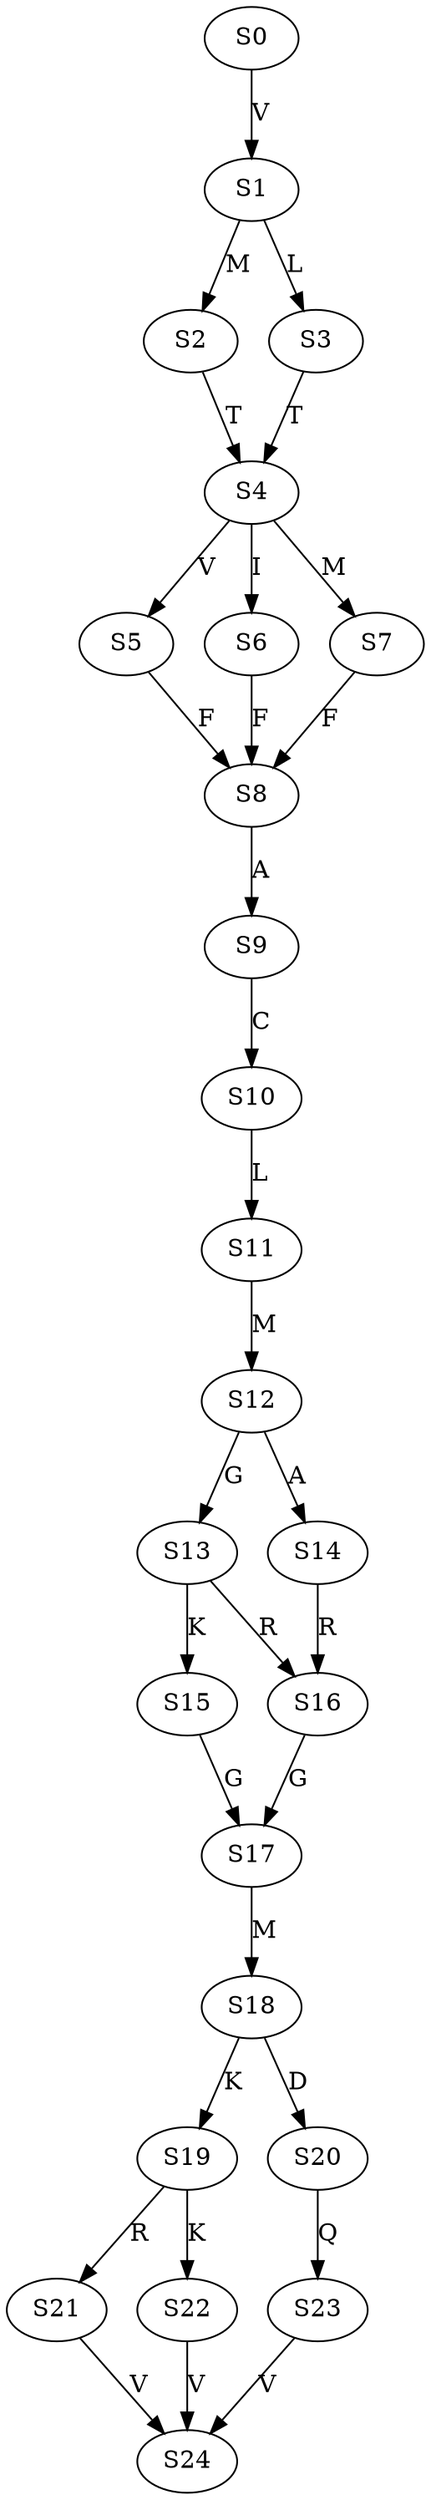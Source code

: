strict digraph  {
	S0 -> S1 [ label = V ];
	S1 -> S2 [ label = M ];
	S1 -> S3 [ label = L ];
	S2 -> S4 [ label = T ];
	S3 -> S4 [ label = T ];
	S4 -> S5 [ label = V ];
	S4 -> S6 [ label = I ];
	S4 -> S7 [ label = M ];
	S5 -> S8 [ label = F ];
	S6 -> S8 [ label = F ];
	S7 -> S8 [ label = F ];
	S8 -> S9 [ label = A ];
	S9 -> S10 [ label = C ];
	S10 -> S11 [ label = L ];
	S11 -> S12 [ label = M ];
	S12 -> S13 [ label = G ];
	S12 -> S14 [ label = A ];
	S13 -> S15 [ label = K ];
	S13 -> S16 [ label = R ];
	S14 -> S16 [ label = R ];
	S15 -> S17 [ label = G ];
	S16 -> S17 [ label = G ];
	S17 -> S18 [ label = M ];
	S18 -> S19 [ label = K ];
	S18 -> S20 [ label = D ];
	S19 -> S21 [ label = R ];
	S19 -> S22 [ label = K ];
	S20 -> S23 [ label = Q ];
	S21 -> S24 [ label = V ];
	S22 -> S24 [ label = V ];
	S23 -> S24 [ label = V ];
}
